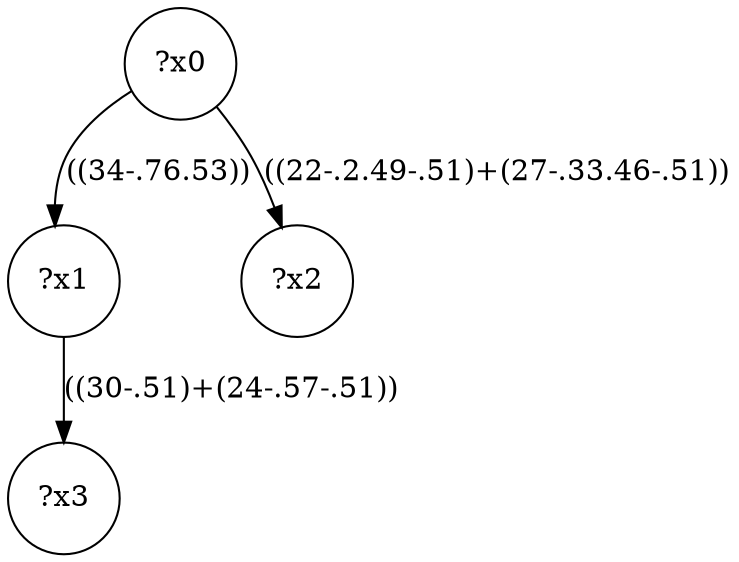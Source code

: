 digraph g {
	x0 [shape=circle, label="?x0"];
	x1 [shape=circle, label="?x1"];
	x0 -> x1 [label="((34-.76.53))"];
	x2 [shape=circle, label="?x2"];
	x0 -> x2 [label="((22-.2.49-.51)+(27-.33.46-.51))"];
	x3 [shape=circle, label="?x3"];
	x1 -> x3 [label="((30-.51)+(24-.57-.51))"];
}
